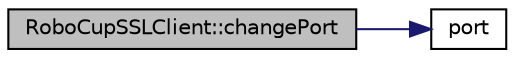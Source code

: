 digraph "RoboCupSSLClient::changePort"
{
 // INTERACTIVE_SVG=YES
  edge [fontname="Helvetica",fontsize="10",labelfontname="Helvetica",labelfontsize="10"];
  node [fontname="Helvetica",fontsize="10",shape=record];
  rankdir="LR";
  Node1 [label="RoboCupSSLClient::changePort",height=0.2,width=0.4,color="black", fillcolor="grey75", style="filled", fontcolor="black"];
  Node1 -> Node2 [color="midnightblue",fontsize="10",style="solid",fontname="Helvetica"];
  Node2 [label="port",height=0.2,width=0.4,color="black", fillcolor="white", style="filled",URL="$d7/dc1/bot__data_8cpp.html#a6aef63a95b7e102edeaeec90790523bd"];
}
